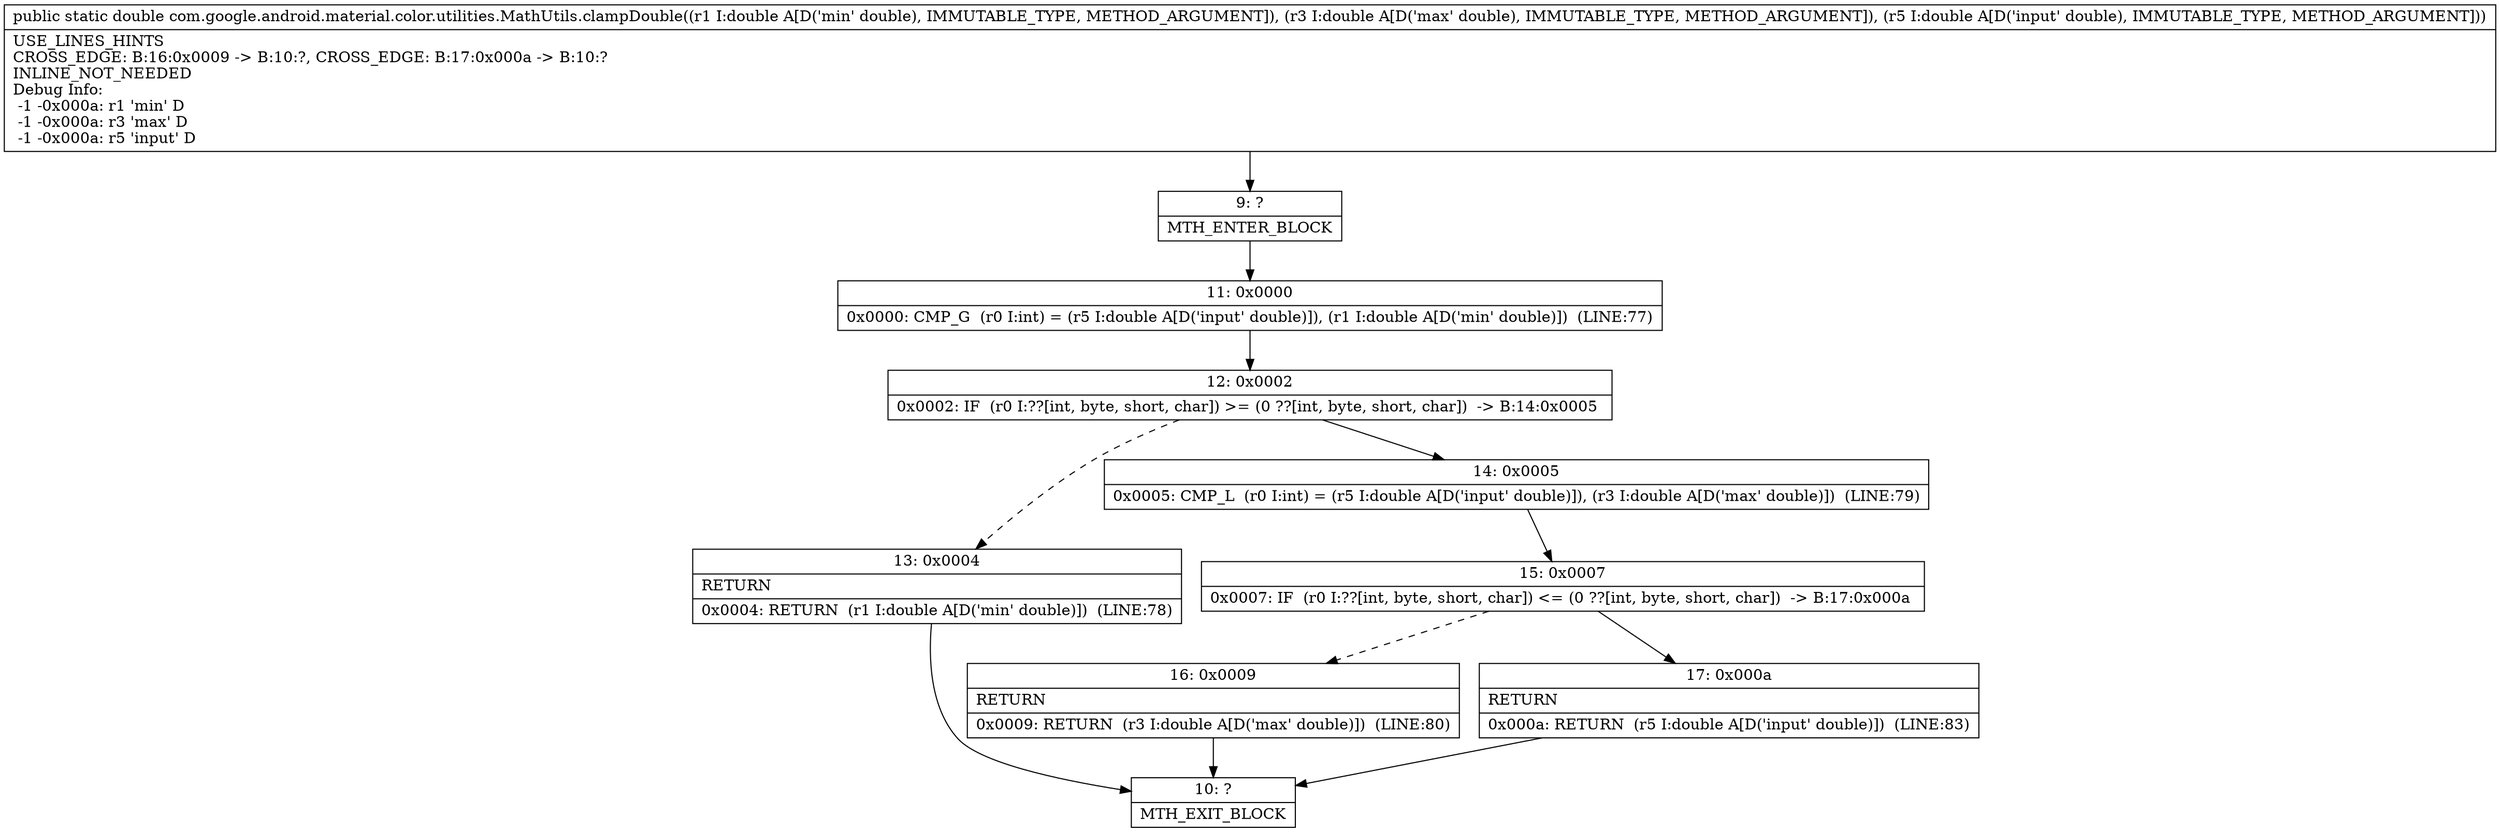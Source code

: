 digraph "CFG forcom.google.android.material.color.utilities.MathUtils.clampDouble(DDD)D" {
Node_9 [shape=record,label="{9\:\ ?|MTH_ENTER_BLOCK\l}"];
Node_11 [shape=record,label="{11\:\ 0x0000|0x0000: CMP_G  (r0 I:int) = (r5 I:double A[D('input' double)]), (r1 I:double A[D('min' double)])  (LINE:77)\l}"];
Node_12 [shape=record,label="{12\:\ 0x0002|0x0002: IF  (r0 I:??[int, byte, short, char]) \>= (0 ??[int, byte, short, char])  \-\> B:14:0x0005 \l}"];
Node_13 [shape=record,label="{13\:\ 0x0004|RETURN\l|0x0004: RETURN  (r1 I:double A[D('min' double)])  (LINE:78)\l}"];
Node_10 [shape=record,label="{10\:\ ?|MTH_EXIT_BLOCK\l}"];
Node_14 [shape=record,label="{14\:\ 0x0005|0x0005: CMP_L  (r0 I:int) = (r5 I:double A[D('input' double)]), (r3 I:double A[D('max' double)])  (LINE:79)\l}"];
Node_15 [shape=record,label="{15\:\ 0x0007|0x0007: IF  (r0 I:??[int, byte, short, char]) \<= (0 ??[int, byte, short, char])  \-\> B:17:0x000a \l}"];
Node_16 [shape=record,label="{16\:\ 0x0009|RETURN\l|0x0009: RETURN  (r3 I:double A[D('max' double)])  (LINE:80)\l}"];
Node_17 [shape=record,label="{17\:\ 0x000a|RETURN\l|0x000a: RETURN  (r5 I:double A[D('input' double)])  (LINE:83)\l}"];
MethodNode[shape=record,label="{public static double com.google.android.material.color.utilities.MathUtils.clampDouble((r1 I:double A[D('min' double), IMMUTABLE_TYPE, METHOD_ARGUMENT]), (r3 I:double A[D('max' double), IMMUTABLE_TYPE, METHOD_ARGUMENT]), (r5 I:double A[D('input' double), IMMUTABLE_TYPE, METHOD_ARGUMENT]))  | USE_LINES_HINTS\lCROSS_EDGE: B:16:0x0009 \-\> B:10:?, CROSS_EDGE: B:17:0x000a \-\> B:10:?\lINLINE_NOT_NEEDED\lDebug Info:\l  \-1 \-0x000a: r1 'min' D\l  \-1 \-0x000a: r3 'max' D\l  \-1 \-0x000a: r5 'input' D\l}"];
MethodNode -> Node_9;Node_9 -> Node_11;
Node_11 -> Node_12;
Node_12 -> Node_13[style=dashed];
Node_12 -> Node_14;
Node_13 -> Node_10;
Node_14 -> Node_15;
Node_15 -> Node_16[style=dashed];
Node_15 -> Node_17;
Node_16 -> Node_10;
Node_17 -> Node_10;
}

